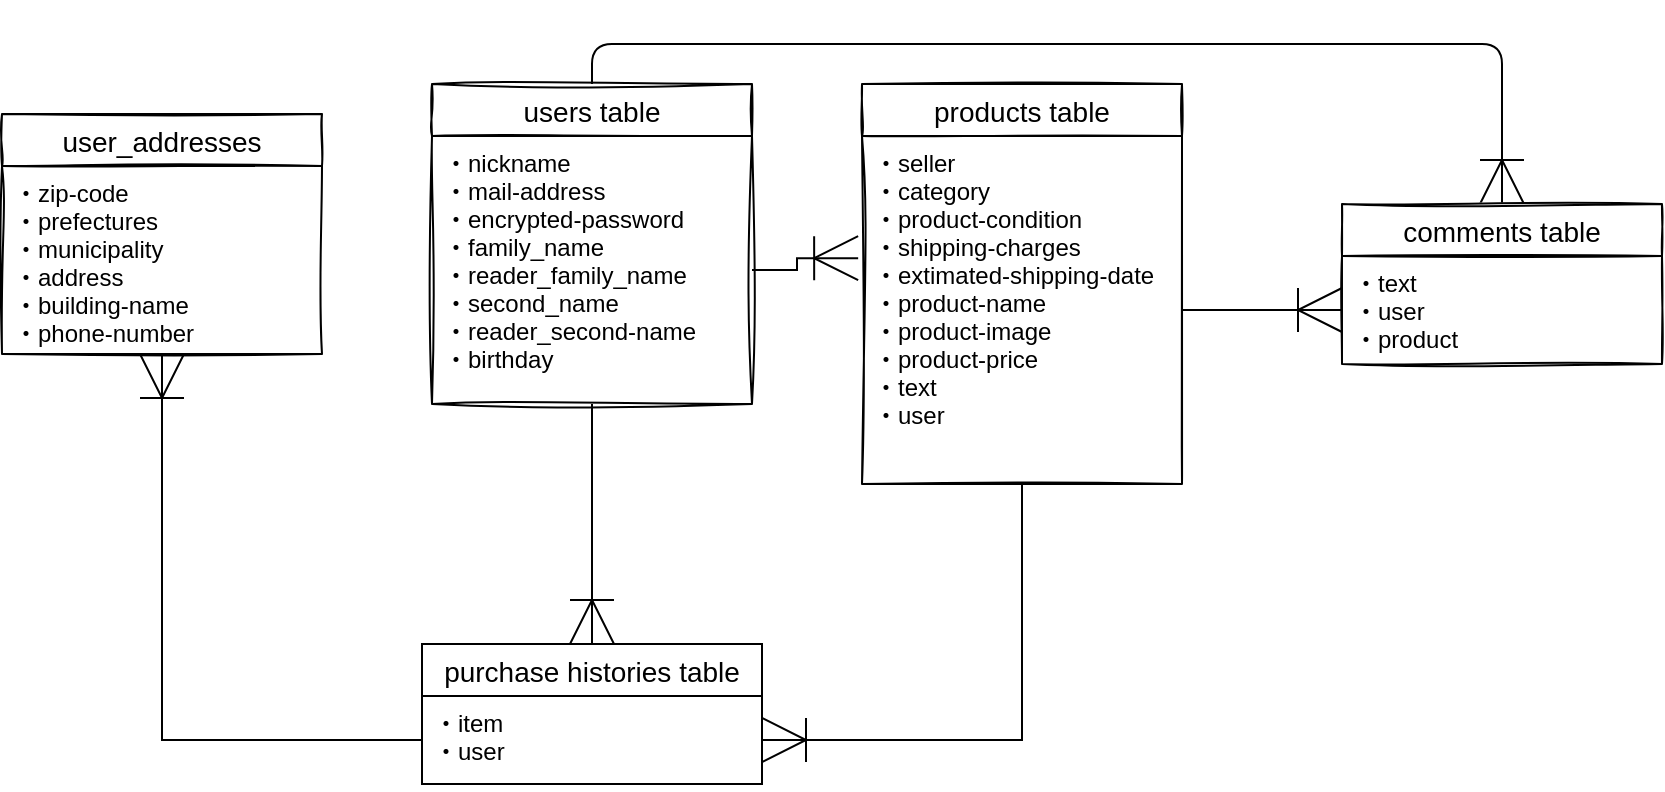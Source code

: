 <mxfile>
    <diagram id="K6H4SIeY8THct_MybIj7" name="ページ1">
        <mxGraphModel dx="440" dy="1756" grid="1" gridSize="10" guides="1" tooltips="1" connect="1" arrows="1" fold="1" page="1" pageScale="1" pageWidth="827" pageHeight="1169" math="0" shadow="0">
            <root>
                <mxCell id="0"/>
                <mxCell id="1" parent="0"/>
                <mxCell id="70" style="edgeStyle=orthogonalEdgeStyle;rounded=1;sketch=0;orthogonalLoop=1;jettySize=auto;html=1;exitX=0.5;exitY=0;exitDx=0;exitDy=0;entryX=0.5;entryY=0;entryDx=0;entryDy=0;startSize=20;endArrow=ERoneToMany;endFill=0;endSize=20;" parent="1" source="37" target="46" edge="1">
                    <mxGeometry relative="1" as="geometry"/>
                </mxCell>
                <mxCell id="37" value="users table" style="swimlane;fontStyle=0;childLayout=stackLayout;horizontal=1;startSize=26;horizontalStack=0;resizeParent=1;resizeParentMax=0;resizeLast=0;collapsible=1;marginBottom=0;align=center;fontSize=14;rounded=0;sketch=1;" parent="1" vertex="1">
                    <mxGeometry x="225" y="40" width="160" height="160" as="geometry">
                        <mxRectangle x="100" y="50" width="100" height="26" as="alternateBounds"/>
                    </mxGeometry>
                </mxCell>
                <mxCell id="38" value="・nickname&#10;・mail-address&#10;・encrypted-password&#10;・family_name&#10;・reader_family_name&#10;・second_name&#10;・reader_second-name&#10;・birthday&#10;" style="text;strokeColor=none;fillColor=none;spacingLeft=4;spacingRight=4;overflow=hidden;rotatable=0;points=[[0,0.5],[1,0.5]];portConstraint=eastwest;fontSize=12;" parent="37" vertex="1">
                    <mxGeometry y="26" width="160" height="134" as="geometry"/>
                </mxCell>
                <mxCell id="41" value="products table" style="swimlane;fontStyle=0;childLayout=stackLayout;horizontal=1;startSize=26;horizontalStack=0;resizeParent=1;resizeParentMax=0;resizeLast=0;collapsible=1;marginBottom=0;align=center;fontSize=14;rounded=0;sketch=1;" parent="1" vertex="1">
                    <mxGeometry x="440" y="40" width="160" height="200" as="geometry"/>
                </mxCell>
                <mxCell id="42" value="・seller&#10;・category&#10;・product-condition&#10;・shipping-charges&#10;・extimated-shipping-date&#10;・product-name&#10;・product-image&#10;・product-price&#10;・text&#10;・user" style="text;strokeColor=none;fillColor=none;spacingLeft=4;spacingRight=4;overflow=hidden;rotatable=0;points=[[0,0.5],[1,0.5]];portConstraint=eastwest;fontSize=12;sketch=0;shadow=0;" parent="41" vertex="1">
                    <mxGeometry y="26" width="160" height="174" as="geometry"/>
                </mxCell>
                <mxCell id="46" value="comments table" style="swimlane;fontStyle=0;childLayout=stackLayout;horizontal=1;startSize=26;horizontalStack=0;resizeParent=1;resizeParentMax=0;resizeLast=0;collapsible=1;marginBottom=0;align=center;fontSize=14;rounded=0;sketch=1;" parent="1" vertex="1">
                    <mxGeometry x="680" y="100" width="160" height="80" as="geometry"/>
                </mxCell>
                <mxCell id="47" value="・text&#10;・user&#10;・product&#10;" style="text;strokeColor=none;fillColor=none;spacingLeft=4;spacingRight=4;overflow=hidden;rotatable=0;points=[[0,0.5],[1,0.5]];portConstraint=eastwest;fontSize=12;sketch=0;shadow=0;" parent="46" vertex="1">
                    <mxGeometry y="26" width="160" height="54" as="geometry"/>
                </mxCell>
                <mxCell id="55" value="user_addresses" style="swimlane;fontStyle=0;childLayout=stackLayout;horizontal=1;startSize=26;horizontalStack=0;resizeParent=1;resizeParentMax=0;resizeLast=0;collapsible=1;marginBottom=0;align=center;fontSize=14;rounded=0;sketch=1;" parent="1" vertex="1">
                    <mxGeometry x="10" y="55" width="160" height="120" as="geometry"/>
                </mxCell>
                <mxCell id="56" value="・zip-code&#10;・prefectures&#10;・municipality&#10;・address&#10;・building-name&#10;・phone-number&#10;" style="text;strokeColor=none;fillColor=none;spacingLeft=4;spacingRight=4;overflow=hidden;rotatable=0;points=[[0,0.5],[1,0.5]];portConstraint=eastwest;fontSize=12;sketch=0;shadow=0;" parent="55" vertex="1">
                    <mxGeometry y="26" width="160" height="94" as="geometry"/>
                </mxCell>
                <mxCell id="66" style="edgeStyle=none;rounded=1;sketch=0;orthogonalLoop=1;jettySize=auto;html=1;exitX=1;exitY=0.5;exitDx=0;exitDy=0;endArrow=ERoneToMany;endFill=0;endSize=20;" parent="1" source="42" target="47" edge="1">
                    <mxGeometry relative="1" as="geometry"/>
                </mxCell>
                <mxCell id="78" style="edgeStyle=orthogonalEdgeStyle;rounded=0;orthogonalLoop=1;jettySize=auto;html=1;endArrow=ERoneToMany;endFill=0;endSize=20;entryX=0.5;entryY=0;entryDx=0;entryDy=0;" parent="1" source="37" target="72" edge="1">
                    <mxGeometry relative="1" as="geometry"/>
                </mxCell>
                <mxCell id="72" value="purchase histories table" style="swimlane;fontStyle=0;childLayout=stackLayout;horizontal=1;startSize=26;horizontalStack=0;resizeParent=1;resizeParentMax=0;resizeLast=0;collapsible=1;marginBottom=0;align=center;fontSize=14;" parent="1" vertex="1">
                    <mxGeometry x="220" y="320" width="170" height="70" as="geometry"/>
                </mxCell>
                <mxCell id="73" value="・item&#10;・user" style="text;strokeColor=none;fillColor=none;spacingLeft=4;spacingRight=4;overflow=hidden;rotatable=0;points=[[0,0.5],[1,0.5]];portConstraint=eastwest;fontSize=12;" parent="72" vertex="1">
                    <mxGeometry y="26" width="170" height="44" as="geometry"/>
                </mxCell>
                <mxCell id="76" style="edgeStyle=orthogonalEdgeStyle;rounded=0;orthogonalLoop=1;jettySize=auto;html=1;exitX=1;exitY=0.5;exitDx=0;exitDy=0;entryX=-0.012;entryY=0.351;entryDx=0;entryDy=0;entryPerimeter=0;endSize=20;endArrow=ERoneToMany;endFill=0;" parent="1" source="38" target="42" edge="1">
                    <mxGeometry relative="1" as="geometry"/>
                </mxCell>
                <mxCell id="79" style="edgeStyle=orthogonalEdgeStyle;rounded=0;orthogonalLoop=1;jettySize=auto;html=1;endArrow=ERoneToMany;endFill=0;endSize=20;entryX=1;entryY=0.5;entryDx=0;entryDy=0;" parent="1" source="41" target="73" edge="1">
                    <mxGeometry relative="1" as="geometry"/>
                </mxCell>
                <mxCell id="80" style="edgeStyle=orthogonalEdgeStyle;rounded=0;orthogonalLoop=1;jettySize=auto;html=1;exitX=0;exitY=0.5;exitDx=0;exitDy=0;endArrow=ERoneToMany;endFill=0;endSize=20;" edge="1" parent="1" source="73" target="55">
                    <mxGeometry relative="1" as="geometry"/>
                </mxCell>
            </root>
        </mxGraphModel>
    </diagram>
</mxfile>